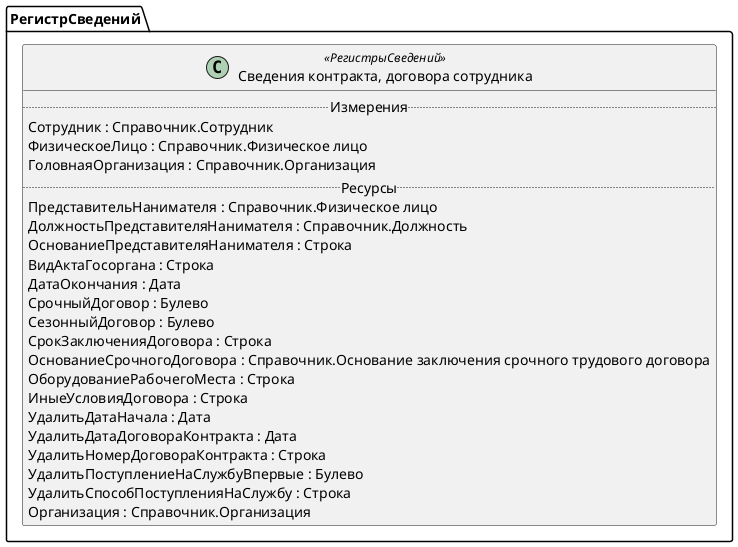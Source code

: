 ﻿@startuml СведенияКонтрактаДоговораСотрудника
'!include templates.wsd
'..\include templates.wsd
class РегистрСведений.СведенияКонтрактаДоговораСотрудника as "Сведения контракта, договора сотрудника" <<РегистрыСведений>>
{
..Измерения..
Сотрудник : Справочник.Сотрудник
ФизическоеЛицо : Справочник.Физическое лицо
ГоловнаяОрганизация : Справочник.Организация
..Ресурсы..
ПредставительНанимателя : Справочник.Физическое лицо
ДолжностьПредставителяНанимателя : Справочник.Должность
ОснованиеПредставителяНанимателя : Строка
ВидАктаГосоргана : Строка
ДатаОкончания : Дата
СрочныйДоговор : Булево
СезонныйДоговор : Булево
СрокЗаключенияДоговора : Строка
ОснованиеСрочногоДоговора : Справочник.Основание заключения срочного трудового договора
ОборудованиеРабочегоМеста : Строка
ИныеУсловияДоговора : Строка
УдалитьДатаНачала : Дата
УдалитьДатаДоговораКонтракта : Дата
УдалитьНомерДоговораКонтракта : Строка
УдалитьПоступлениеНаСлужбуВпервые : Булево
УдалитьСпособПоступленияНаСлужбу : Строка
Организация : Справочник.Организация
}
@enduml
